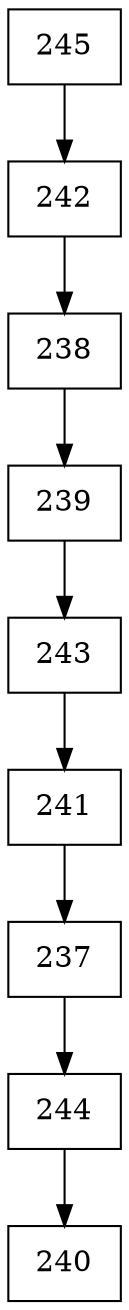 digraph G {
  node [shape=record];
  node0 [label="{245}"];
  node0 -> node1;
  node1 [label="{242}"];
  node1 -> node2;
  node2 [label="{238}"];
  node2 -> node3;
  node3 [label="{239}"];
  node3 -> node4;
  node4 [label="{243}"];
  node4 -> node5;
  node5 [label="{241}"];
  node5 -> node6;
  node6 [label="{237}"];
  node6 -> node7;
  node7 [label="{244}"];
  node7 -> node8;
  node8 [label="{240}"];
}
